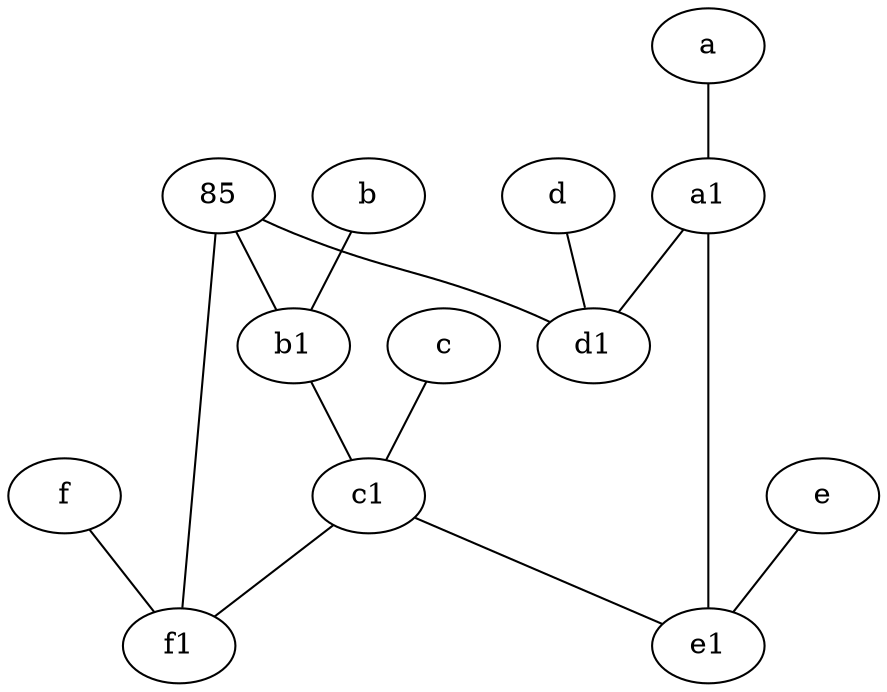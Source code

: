 graph {
	node [labelfontsize=50]
	85 [labelfontsize=50]
	a [labelfontsize=50 pos="8,2!"]
	d [labelfontsize=50 pos="2,5!"]
	e1 [labelfontsize=50 pos="7,7!"]
	f1 [labelfontsize=50 pos="3,8!"]
	b [labelfontsize=50 pos="10,4!"]
	d1 [labelfontsize=50 pos="3,5!"]
	c [labelfontsize=50 pos="4.5,2!"]
	e [labelfontsize=50 pos="7,9!"]
	f [labelfontsize=50 pos="3,9!"]
	a1 [labelfontsize=50 pos="8,3!"]
	b1 [labelfontsize=50 pos="9,4!"]
	c1 [labelfontsize=50 pos="4.5,3!"]
	85 -- d1
	c -- c1
	d -- d1
	a1 -- d1
	c1 -- e1
	a -- a1
	e -- e1
	c1 -- f1
	f -- f1
	85 -- f1
	b -- b1
	85 -- b1
	b1 -- c1
	a1 -- e1
}
